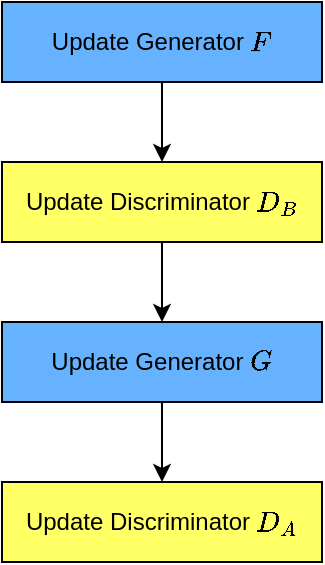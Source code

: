 <mxfile version="22.1.3" type="github">
  <diagram name="Page-1" id="m7m9heV8ONqg0qjLuI-J">
    <mxGraphModel dx="1185" dy="634" grid="1" gridSize="10" guides="1" tooltips="1" connect="1" arrows="1" fold="1" page="1" pageScale="1" pageWidth="850" pageHeight="1100" math="1" shadow="0">
      <root>
        <mxCell id="0" />
        <mxCell id="1" parent="0" />
        <mxCell id="J3Yvc2JVIc1KQNk7ZOwb-1" value="Update Generator \(F\)" style="rounded=0;whiteSpace=wrap;html=1;fillColor=#66B2FF;" vertex="1" parent="1">
          <mxGeometry x="360" y="240" width="160" height="40" as="geometry" />
        </mxCell>
        <mxCell id="J3Yvc2JVIc1KQNk7ZOwb-2" value="Update Discriminator \(D_B\)" style="rounded=0;whiteSpace=wrap;html=1;fillColor=#FFFF66;" vertex="1" parent="1">
          <mxGeometry x="360" y="320" width="160" height="40" as="geometry" />
        </mxCell>
        <mxCell id="J3Yvc2JVIc1KQNk7ZOwb-3" value="Update Generator \(G\)" style="rounded=0;whiteSpace=wrap;html=1;fillColor=#66B2FF;" vertex="1" parent="1">
          <mxGeometry x="360" y="400" width="160" height="40" as="geometry" />
        </mxCell>
        <mxCell id="J3Yvc2JVIc1KQNk7ZOwb-4" value="Update Discriminator \(D_A\)" style="rounded=0;whiteSpace=wrap;html=1;fillColor=#FFFF66;" vertex="1" parent="1">
          <mxGeometry x="360" y="480" width="160" height="40" as="geometry" />
        </mxCell>
        <mxCell id="J3Yvc2JVIc1KQNk7ZOwb-5" value="" style="endArrow=classic;html=1;rounded=0;exitX=0.5;exitY=1;exitDx=0;exitDy=0;entryX=0.5;entryY=0;entryDx=0;entryDy=0;" edge="1" parent="1" source="J3Yvc2JVIc1KQNk7ZOwb-1" target="J3Yvc2JVIc1KQNk7ZOwb-2">
          <mxGeometry width="50" height="50" relative="1" as="geometry">
            <mxPoint x="360" y="420" as="sourcePoint" />
            <mxPoint x="410" y="370" as="targetPoint" />
          </mxGeometry>
        </mxCell>
        <mxCell id="J3Yvc2JVIc1KQNk7ZOwb-6" value="" style="endArrow=classic;html=1;rounded=0;exitX=0.5;exitY=1;exitDx=0;exitDy=0;entryX=0.5;entryY=0;entryDx=0;entryDy=0;" edge="1" parent="1" source="J3Yvc2JVIc1KQNk7ZOwb-2" target="J3Yvc2JVIc1KQNk7ZOwb-3">
          <mxGeometry width="50" height="50" relative="1" as="geometry">
            <mxPoint x="450" y="290" as="sourcePoint" />
            <mxPoint x="450" y="330" as="targetPoint" />
          </mxGeometry>
        </mxCell>
        <mxCell id="J3Yvc2JVIc1KQNk7ZOwb-8" value="" style="endArrow=classic;html=1;rounded=0;exitX=0.5;exitY=1;exitDx=0;exitDy=0;entryX=0.5;entryY=0;entryDx=0;entryDy=0;" edge="1" parent="1" source="J3Yvc2JVIc1KQNk7ZOwb-3" target="J3Yvc2JVIc1KQNk7ZOwb-4">
          <mxGeometry width="50" height="50" relative="1" as="geometry">
            <mxPoint x="470" y="310" as="sourcePoint" />
            <mxPoint x="470" y="350" as="targetPoint" />
          </mxGeometry>
        </mxCell>
      </root>
    </mxGraphModel>
  </diagram>
</mxfile>
